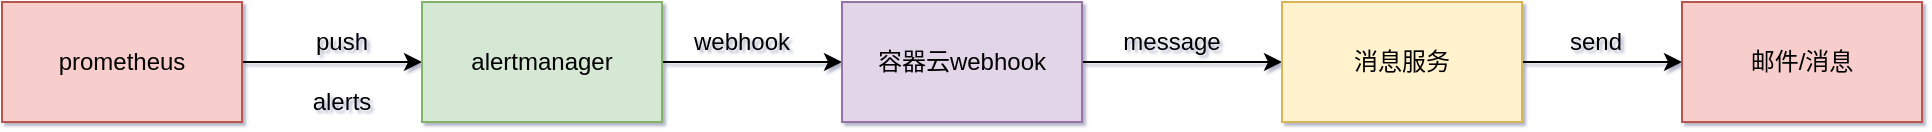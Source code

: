 <mxfile version="15.3.1" type="github">
  <diagram id="cMm4M27kHHUs0Oj-cNqa" name="Page-1">
    <mxGraphModel dx="2" dy="81" grid="0" gridSize="10" guides="0" tooltips="1" connect="1" arrows="1" fold="1" page="1" pageScale="1" pageWidth="827" pageHeight="1169" math="0" shadow="1">
      <root>
        <mxCell id="0" />
        <mxCell id="1" parent="0" />
        <mxCell id="NVyM13x4TOb-Q6vKccQO-3" style="edgeStyle=orthogonalEdgeStyle;rounded=0;orthogonalLoop=1;jettySize=auto;html=1;entryX=0;entryY=0.5;entryDx=0;entryDy=0;" edge="1" parent="1" source="NVyM13x4TOb-Q6vKccQO-1" target="NVyM13x4TOb-Q6vKccQO-2">
          <mxGeometry relative="1" as="geometry" />
        </mxCell>
        <mxCell id="NVyM13x4TOb-Q6vKccQO-1" value="prometheus" style="rounded=0;whiteSpace=wrap;html=1;fillColor=#f8cecc;strokeColor=#b85450;" vertex="1" parent="1">
          <mxGeometry x="50" y="230" width="120" height="60" as="geometry" />
        </mxCell>
        <mxCell id="NVyM13x4TOb-Q6vKccQO-8" style="edgeStyle=orthogonalEdgeStyle;rounded=0;orthogonalLoop=1;jettySize=auto;html=1;exitX=1;exitY=0.5;exitDx=0;exitDy=0;entryX=0;entryY=0.5;entryDx=0;entryDy=0;" edge="1" parent="1" source="NVyM13x4TOb-Q6vKccQO-2" target="NVyM13x4TOb-Q6vKccQO-7">
          <mxGeometry relative="1" as="geometry" />
        </mxCell>
        <mxCell id="NVyM13x4TOb-Q6vKccQO-2" value="alertmanager" style="rounded=0;whiteSpace=wrap;html=1;fillColor=#d5e8d4;strokeColor=#82b366;" vertex="1" parent="1">
          <mxGeometry x="260" y="230" width="120" height="60" as="geometry" />
        </mxCell>
        <mxCell id="NVyM13x4TOb-Q6vKccQO-4" value="push" style="text;html=1;strokeColor=none;fillColor=none;align=center;verticalAlign=middle;whiteSpace=wrap;rounded=0;" vertex="1" parent="1">
          <mxGeometry x="200" y="240" width="40" height="20" as="geometry" />
        </mxCell>
        <mxCell id="NVyM13x4TOb-Q6vKccQO-6" value="alerts" style="text;html=1;strokeColor=none;fillColor=none;align=center;verticalAlign=middle;whiteSpace=wrap;rounded=0;" vertex="1" parent="1">
          <mxGeometry x="200" y="270" width="40" height="20" as="geometry" />
        </mxCell>
        <mxCell id="NVyM13x4TOb-Q6vKccQO-11" style="edgeStyle=orthogonalEdgeStyle;rounded=0;orthogonalLoop=1;jettySize=auto;html=1;exitX=1;exitY=0.5;exitDx=0;exitDy=0;entryX=0;entryY=0.5;entryDx=0;entryDy=0;" edge="1" parent="1" source="NVyM13x4TOb-Q6vKccQO-7" target="NVyM13x4TOb-Q6vKccQO-10">
          <mxGeometry relative="1" as="geometry" />
        </mxCell>
        <mxCell id="NVyM13x4TOb-Q6vKccQO-7" value="容器云webhook" style="rounded=0;whiteSpace=wrap;html=1;fillColor=#e1d5e7;strokeColor=#9673a6;" vertex="1" parent="1">
          <mxGeometry x="470" y="230" width="120" height="60" as="geometry" />
        </mxCell>
        <mxCell id="NVyM13x4TOb-Q6vKccQO-9" value="webhook" style="text;html=1;strokeColor=none;fillColor=none;align=center;verticalAlign=middle;whiteSpace=wrap;rounded=0;" vertex="1" parent="1">
          <mxGeometry x="400" y="240" width="40" height="20" as="geometry" />
        </mxCell>
        <mxCell id="NVyM13x4TOb-Q6vKccQO-14" style="edgeStyle=orthogonalEdgeStyle;rounded=0;orthogonalLoop=1;jettySize=auto;html=1;exitX=1;exitY=0.5;exitDx=0;exitDy=0;entryX=0;entryY=0.5;entryDx=0;entryDy=0;" edge="1" parent="1" source="NVyM13x4TOb-Q6vKccQO-10" target="NVyM13x4TOb-Q6vKccQO-13">
          <mxGeometry relative="1" as="geometry" />
        </mxCell>
        <mxCell id="NVyM13x4TOb-Q6vKccQO-10" value="消息服务" style="rounded=0;whiteSpace=wrap;html=1;fillColor=#fff2cc;strokeColor=#d6b656;" vertex="1" parent="1">
          <mxGeometry x="690" y="230" width="120" height="60" as="geometry" />
        </mxCell>
        <mxCell id="NVyM13x4TOb-Q6vKccQO-12" value="message" style="text;html=1;strokeColor=none;fillColor=none;align=center;verticalAlign=middle;whiteSpace=wrap;rounded=0;" vertex="1" parent="1">
          <mxGeometry x="610" y="240" width="50" height="20" as="geometry" />
        </mxCell>
        <mxCell id="NVyM13x4TOb-Q6vKccQO-13" value="邮件/消息" style="rounded=0;whiteSpace=wrap;html=1;fillColor=#f8cecc;strokeColor=#b85450;" vertex="1" parent="1">
          <mxGeometry x="890" y="230" width="120" height="60" as="geometry" />
        </mxCell>
        <mxCell id="NVyM13x4TOb-Q6vKccQO-15" value="send" style="text;html=1;strokeColor=none;fillColor=none;align=center;verticalAlign=middle;whiteSpace=wrap;rounded=0;" vertex="1" parent="1">
          <mxGeometry x="827" y="240" width="40" height="20" as="geometry" />
        </mxCell>
      </root>
    </mxGraphModel>
  </diagram>
</mxfile>
